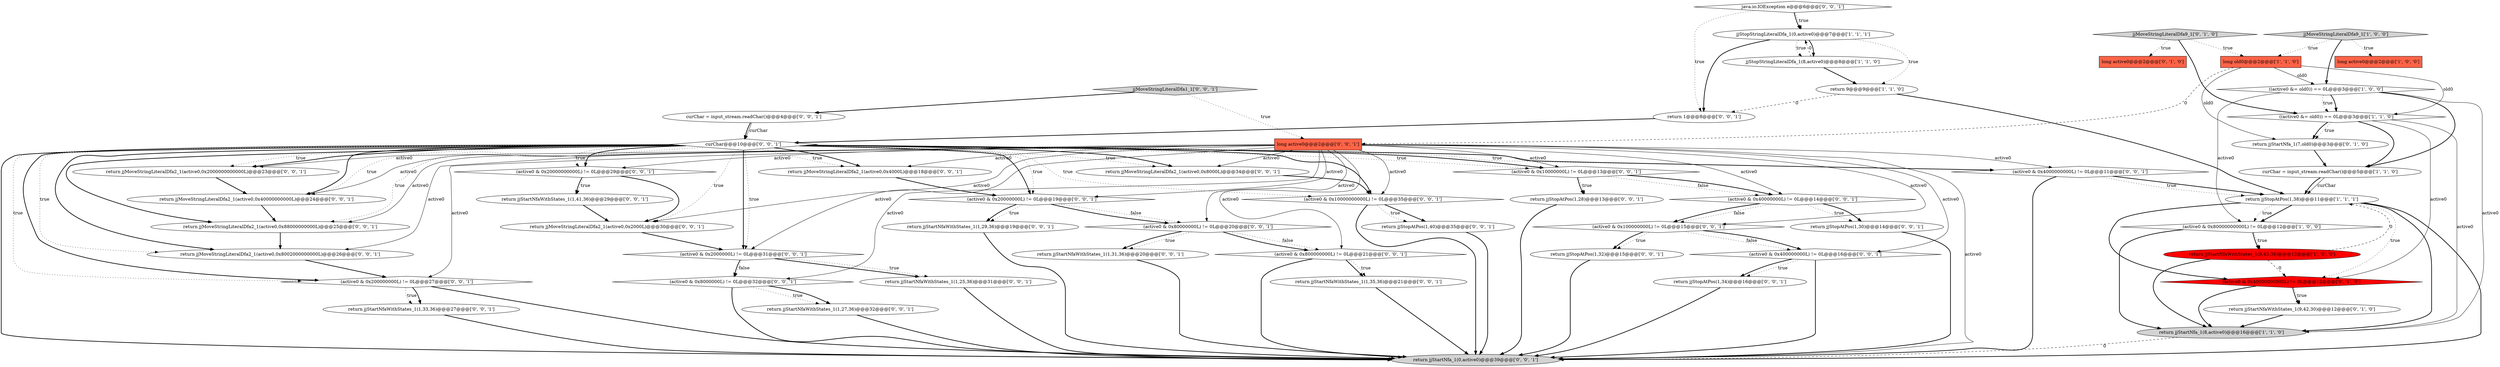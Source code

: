 digraph {
15 [style = filled, label = "return jjStartNfa_1(7,old0)@@@3@@@['0', '1', '0']", fillcolor = white, shape = ellipse image = "AAA0AAABBB2BBB"];
54 [style = filled, label = "(active0 & 0x10000000000L) != 0L@@@35@@@['0', '0', '1']", fillcolor = white, shape = diamond image = "AAA0AAABBB3BBB"];
9 [style = filled, label = "return jjStartNfa_1(8,active0)@@@16@@@['1', '1', '0']", fillcolor = lightgray, shape = ellipse image = "AAA0AAABBB1BBB"];
12 [style = filled, label = "return jjStopAtPos(1,38)@@@11@@@['1', '1', '1']", fillcolor = white, shape = ellipse image = "AAA0AAABBB1BBB"];
4 [style = filled, label = "jjStopStringLiteralDfa_1(0,active0)@@@7@@@['1', '1', '1']", fillcolor = white, shape = ellipse image = "AAA0AAABBB1BBB"];
0 [style = filled, label = "return 9@@@9@@@['1', '1', '0']", fillcolor = white, shape = ellipse image = "AAA0AAABBB1BBB"];
24 [style = filled, label = "return jjMoveStringLiteralDfa2_1(active0,0x8002000000000L)@@@26@@@['0', '0', '1']", fillcolor = white, shape = ellipse image = "AAA0AAABBB3BBB"];
32 [style = filled, label = "return jjStartNfa_1(0,active0)@@@39@@@['0', '0', '1']", fillcolor = lightgray, shape = ellipse image = "AAA0AAABBB3BBB"];
21 [style = filled, label = "(active0 & 0x8000000L) != 0L@@@32@@@['0', '0', '1']", fillcolor = white, shape = diamond image = "AAA0AAABBB3BBB"];
31 [style = filled, label = "return jjStopAtPos(1,28)@@@13@@@['0', '0', '1']", fillcolor = white, shape = ellipse image = "AAA0AAABBB3BBB"];
49 [style = filled, label = "return jjStartNfaWithStates_1(1,25,36)@@@31@@@['0', '0', '1']", fillcolor = white, shape = ellipse image = "AAA0AAABBB3BBB"];
18 [style = filled, label = "long active0@@@2@@@['0', '0', '1']", fillcolor = tomato, shape = box image = "AAA0AAABBB3BBB"];
8 [style = filled, label = "jjStopStringLiteralDfa_1(8,active0)@@@8@@@['1', '1', '0']", fillcolor = white, shape = ellipse image = "AAA0AAABBB1BBB"];
10 [style = filled, label = "((active0 &= old0)) == 0L@@@3@@@['1', '0', '0']", fillcolor = white, shape = diamond image = "AAA0AAABBB1BBB"];
14 [style = filled, label = "return jjStartNfaWithStates_1(9,42,30)@@@12@@@['0', '1', '0']", fillcolor = white, shape = ellipse image = "AAA0AAABBB2BBB"];
28 [style = filled, label = "return jjMoveStringLiteralDfa2_1(active0,0x2000L)@@@30@@@['0', '0', '1']", fillcolor = white, shape = ellipse image = "AAA0AAABBB3BBB"];
50 [style = filled, label = "curChar@@@10@@@['0', '0', '1']", fillcolor = white, shape = diamond image = "AAA0AAABBB3BBB"];
56 [style = filled, label = "jjMoveStringLiteralDfa1_1['0', '0', '1']", fillcolor = lightgray, shape = diamond image = "AAA0AAABBB3BBB"];
44 [style = filled, label = "(active0 & 0x800000000L) != 0L@@@21@@@['0', '0', '1']", fillcolor = white, shape = diamond image = "AAA0AAABBB3BBB"];
5 [style = filled, label = "long old0@@@2@@@['1', '1', '0']", fillcolor = tomato, shape = box image = "AAA0AAABBB1BBB"];
17 [style = filled, label = "jjMoveStringLiteralDfa9_1['0', '1', '0']", fillcolor = lightgray, shape = diamond image = "AAA0AAABBB2BBB"];
27 [style = filled, label = "return jjStopAtPos(1,32)@@@15@@@['0', '0', '1']", fillcolor = white, shape = ellipse image = "AAA0AAABBB3BBB"];
13 [style = filled, label = "long active0@@@2@@@['0', '1', '0']", fillcolor = tomato, shape = box image = "AAA0AAABBB2BBB"];
38 [style = filled, label = "(active0 & 0x4000000000L) != 0L@@@11@@@['0', '0', '1']", fillcolor = white, shape = diamond image = "AAA0AAABBB3BBB"];
40 [style = filled, label = "(active0 & 0x200000000L) != 0L@@@27@@@['0', '0', '1']", fillcolor = white, shape = diamond image = "AAA0AAABBB3BBB"];
3 [style = filled, label = "long active0@@@2@@@['1', '0', '0']", fillcolor = tomato, shape = box image = "AAA0AAABBB1BBB"];
29 [style = filled, label = "java.io.IOException e@@@6@@@['0', '0', '1']", fillcolor = white, shape = diamond image = "AAA0AAABBB3BBB"];
37 [style = filled, label = "return 1@@@8@@@['0', '0', '1']", fillcolor = white, shape = ellipse image = "AAA0AAABBB3BBB"];
19 [style = filled, label = "(active0 & 0x20000000000L) != 0L@@@29@@@['0', '0', '1']", fillcolor = white, shape = diamond image = "AAA0AAABBB3BBB"];
53 [style = filled, label = "return jjStopAtPos(1,34)@@@16@@@['0', '0', '1']", fillcolor = white, shape = ellipse image = "AAA0AAABBB3BBB"];
43 [style = filled, label = "return jjMoveStringLiteralDfa2_1(active0,0x4000L)@@@18@@@['0', '0', '1']", fillcolor = white, shape = ellipse image = "AAA0AAABBB3BBB"];
26 [style = filled, label = "return jjMoveStringLiteralDfa2_1(active0,0x2000000000000L)@@@23@@@['0', '0', '1']", fillcolor = white, shape = ellipse image = "AAA0AAABBB3BBB"];
55 [style = filled, label = "return jjStopAtPos(1,40)@@@35@@@['0', '0', '1']", fillcolor = white, shape = ellipse image = "AAA0AAABBB3BBB"];
22 [style = filled, label = "return jjStartNfaWithStates_1(1,27,36)@@@32@@@['0', '0', '1']", fillcolor = white, shape = ellipse image = "AAA0AAABBB3BBB"];
51 [style = filled, label = "curChar = input_stream.readChar()@@@4@@@['0', '0', '1']", fillcolor = white, shape = ellipse image = "AAA0AAABBB3BBB"];
16 [style = filled, label = "(active0 & 0x40000000000L) != 0L@@@12@@@['0', '1', '0']", fillcolor = red, shape = diamond image = "AAA1AAABBB2BBB"];
45 [style = filled, label = "return jjStartNfaWithStates_1(1,41,36)@@@29@@@['0', '0', '1']", fillcolor = white, shape = ellipse image = "AAA0AAABBB3BBB"];
1 [style = filled, label = "(active0 & 0x80000000000L) != 0L@@@12@@@['1', '0', '0']", fillcolor = white, shape = diamond image = "AAA0AAABBB1BBB"];
41 [style = filled, label = "return jjMoveStringLiteralDfa2_1(active0,0x40000000000L)@@@24@@@['0', '0', '1']", fillcolor = white, shape = ellipse image = "AAA0AAABBB3BBB"];
36 [style = filled, label = "return jjStartNfaWithStates_1(1,33,36)@@@27@@@['0', '0', '1']", fillcolor = white, shape = ellipse image = "AAA0AAABBB3BBB"];
33 [style = filled, label = "(active0 & 0x20000000L) != 0L@@@19@@@['0', '0', '1']", fillcolor = white, shape = diamond image = "AAA0AAABBB3BBB"];
11 [style = filled, label = "((active0 &= old0)) == 0L@@@3@@@['1', '1', '0']", fillcolor = white, shape = diamond image = "AAA0AAABBB1BBB"];
7 [style = filled, label = "curChar = input_stream.readChar()@@@5@@@['1', '1', '0']", fillcolor = white, shape = ellipse image = "AAA0AAABBB1BBB"];
47 [style = filled, label = "return jjMoveStringLiteralDfa2_1(active0,0x88000000000L)@@@25@@@['0', '0', '1']", fillcolor = white, shape = ellipse image = "AAA0AAABBB3BBB"];
2 [style = filled, label = "jjMoveStringLiteralDfa9_1['1', '0', '0']", fillcolor = lightgray, shape = diamond image = "AAA0AAABBB1BBB"];
52 [style = filled, label = "(active0 & 0x40000000L) != 0L@@@14@@@['0', '0', '1']", fillcolor = white, shape = diamond image = "AAA0AAABBB3BBB"];
42 [style = filled, label = "return jjMoveStringLiteralDfa2_1(active0,0x8000L)@@@34@@@['0', '0', '1']", fillcolor = white, shape = ellipse image = "AAA0AAABBB3BBB"];
34 [style = filled, label = "return jjStartNfaWithStates_1(1,29,36)@@@19@@@['0', '0', '1']", fillcolor = white, shape = ellipse image = "AAA0AAABBB3BBB"];
48 [style = filled, label = "(active0 & 0x2000000L) != 0L@@@31@@@['0', '0', '1']", fillcolor = white, shape = diamond image = "AAA0AAABBB3BBB"];
25 [style = filled, label = "return jjStopAtPos(1,30)@@@14@@@['0', '0', '1']", fillcolor = white, shape = ellipse image = "AAA0AAABBB3BBB"];
46 [style = filled, label = "(active0 & 0x10000000L) != 0L@@@13@@@['0', '0', '1']", fillcolor = white, shape = diamond image = "AAA0AAABBB3BBB"];
35 [style = filled, label = "return jjStartNfaWithStates_1(1,31,36)@@@20@@@['0', '0', '1']", fillcolor = white, shape = ellipse image = "AAA0AAABBB3BBB"];
39 [style = filled, label = "(active0 & 0x100000000L) != 0L@@@15@@@['0', '0', '1']", fillcolor = white, shape = diamond image = "AAA0AAABBB3BBB"];
6 [style = filled, label = "return jjStartNfaWithStates_1(9,43,36)@@@12@@@['1', '0', '0']", fillcolor = red, shape = ellipse image = "AAA1AAABBB1BBB"];
30 [style = filled, label = "(active0 & 0x400000000L) != 0L@@@16@@@['0', '0', '1']", fillcolor = white, shape = diamond image = "AAA0AAABBB3BBB"];
20 [style = filled, label = "(active0 & 0x80000000L) != 0L@@@20@@@['0', '0', '1']", fillcolor = white, shape = diamond image = "AAA0AAABBB3BBB"];
23 [style = filled, label = "return jjStartNfaWithStates_1(1,35,36)@@@21@@@['0', '0', '1']", fillcolor = white, shape = ellipse image = "AAA0AAABBB3BBB"];
50->32 [style = bold, label=""];
54->55 [style = bold, label=""];
27->32 [style = bold, label=""];
18->21 [style = solid, label="active0"];
38->12 [style = bold, label=""];
18->26 [style = solid, label="active0"];
46->31 [style = bold, label=""];
19->45 [style = dotted, label="true"];
40->36 [style = dotted, label="true"];
12->9 [style = bold, label=""];
8->0 [style = bold, label=""];
44->23 [style = bold, label=""];
51->50 [style = bold, label=""];
52->25 [style = dotted, label="true"];
10->9 [style = solid, label="active0"];
50->48 [style = dotted, label="true"];
53->32 [style = bold, label=""];
48->21 [style = bold, label=""];
39->30 [style = dotted, label="false"];
50->33 [style = dotted, label="true"];
46->52 [style = dotted, label="false"];
1->6 [style = dotted, label="true"];
4->8 [style = bold, label=""];
16->14 [style = bold, label=""];
14->9 [style = bold, label=""];
20->44 [style = dotted, label="false"];
34->32 [style = bold, label=""];
19->28 [style = bold, label=""];
50->24 [style = dotted, label="true"];
18->52 [style = solid, label="active0"];
11->15 [style = dotted, label="true"];
50->26 [style = dotted, label="true"];
50->54 [style = bold, label=""];
48->21 [style = dotted, label="false"];
18->54 [style = solid, label="active0"];
16->9 [style = bold, label=""];
10->11 [style = bold, label=""];
2->3 [style = dotted, label="true"];
38->12 [style = dotted, label="true"];
48->49 [style = bold, label=""];
50->43 [style = bold, label=""];
50->19 [style = bold, label=""];
4->0 [style = dotted, label="true"];
46->31 [style = dotted, label="true"];
18->39 [style = solid, label="active0"];
21->22 [style = dotted, label="true"];
50->43 [style = dotted, label="true"];
22->32 [style = bold, label=""];
24->40 [style = bold, label=""];
33->20 [style = dotted, label="false"];
12->1 [style = bold, label=""];
10->7 [style = bold, label=""];
30->53 [style = dotted, label="true"];
38->32 [style = bold, label=""];
49->32 [style = bold, label=""];
56->51 [style = bold, label=""];
6->16 [style = dashed, label="0"];
39->27 [style = dotted, label="true"];
18->40 [style = solid, label="active0"];
18->48 [style = solid, label="active0"];
21->22 [style = bold, label=""];
44->32 [style = bold, label=""];
16->14 [style = dotted, label="true"];
44->23 [style = dotted, label="true"];
43->33 [style = bold, label=""];
8->4 [style = dashed, label="0"];
55->32 [style = bold, label=""];
50->41 [style = bold, label=""];
20->35 [style = dotted, label="true"];
29->4 [style = dotted, label="true"];
18->42 [style = solid, label="active0"];
50->54 [style = dotted, label="true"];
31->32 [style = bold, label=""];
0->12 [style = bold, label=""];
18->24 [style = solid, label="active0"];
5->10 [style = solid, label="old0"];
12->32 [style = bold, label=""];
23->32 [style = bold, label=""];
35->32 [style = bold, label=""];
30->32 [style = bold, label=""];
18->20 [style = solid, label="active0"];
52->39 [style = dotted, label="false"];
30->53 [style = bold, label=""];
50->48 [style = bold, label=""];
2->10 [style = bold, label=""];
1->9 [style = bold, label=""];
9->32 [style = dashed, label="0"];
18->32 [style = solid, label="active0"];
18->30 [style = solid, label="active0"];
26->41 [style = bold, label=""];
19->45 [style = bold, label=""];
1->6 [style = bold, label=""];
50->46 [style = dotted, label="true"];
18->47 [style = solid, label="active0"];
50->42 [style = dotted, label="true"];
50->42 [style = bold, label=""];
10->11 [style = dotted, label="true"];
47->24 [style = bold, label=""];
40->36 [style = bold, label=""];
50->28 [style = dotted, label="true"];
40->32 [style = bold, label=""];
7->12 [style = solid, label="curChar"];
18->41 [style = solid, label="active0"];
50->33 [style = bold, label=""];
41->47 [style = bold, label=""];
2->5 [style = dotted, label="true"];
50->41 [style = dotted, label="true"];
18->43 [style = solid, label="active0"];
50->24 [style = bold, label=""];
50->26 [style = bold, label=""];
11->9 [style = solid, label="active0"];
50->19 [style = dotted, label="true"];
29->4 [style = bold, label=""];
52->39 [style = bold, label=""];
0->37 [style = dashed, label="0"];
33->20 [style = bold, label=""];
50->40 [style = dotted, label="true"];
5->11 [style = solid, label="old0"];
11->16 [style = solid, label="active0"];
15->7 [style = bold, label=""];
7->12 [style = bold, label=""];
50->46 [style = bold, label=""];
33->34 [style = dotted, label="true"];
25->32 [style = bold, label=""];
4->8 [style = dotted, label="true"];
12->1 [style = dotted, label="true"];
36->32 [style = bold, label=""];
18->28 [style = solid, label="active0"];
12->16 [style = bold, label=""];
18->38 [style = solid, label="active0"];
45->28 [style = bold, label=""];
18->19 [style = solid, label="active0"];
29->37 [style = dotted, label="true"];
39->27 [style = bold, label=""];
5->18 [style = dashed, label="0"];
50->47 [style = dotted, label="true"];
46->52 [style = bold, label=""];
18->33 [style = solid, label="active0"];
48->49 [style = dotted, label="true"];
51->50 [style = solid, label="curChar"];
11->15 [style = bold, label=""];
17->11 [style = bold, label=""];
20->44 [style = bold, label=""];
6->12 [style = dashed, label="0"];
39->30 [style = bold, label=""];
18->44 [style = solid, label="active0"];
52->25 [style = bold, label=""];
50->38 [style = bold, label=""];
4->37 [style = bold, label=""];
12->16 [style = dotted, label="true"];
10->1 [style = solid, label="active0"];
5->15 [style = solid, label="old0"];
50->38 [style = dotted, label="true"];
50->47 [style = bold, label=""];
50->40 [style = bold, label=""];
21->32 [style = bold, label=""];
28->48 [style = bold, label=""];
54->32 [style = bold, label=""];
54->55 [style = dotted, label="true"];
20->35 [style = bold, label=""];
6->9 [style = bold, label=""];
42->54 [style = bold, label=""];
17->13 [style = dotted, label="true"];
33->34 [style = bold, label=""];
18->46 [style = solid, label="active0"];
11->7 [style = bold, label=""];
37->50 [style = bold, label=""];
17->5 [style = dotted, label="true"];
56->18 [style = dotted, label="true"];
}
